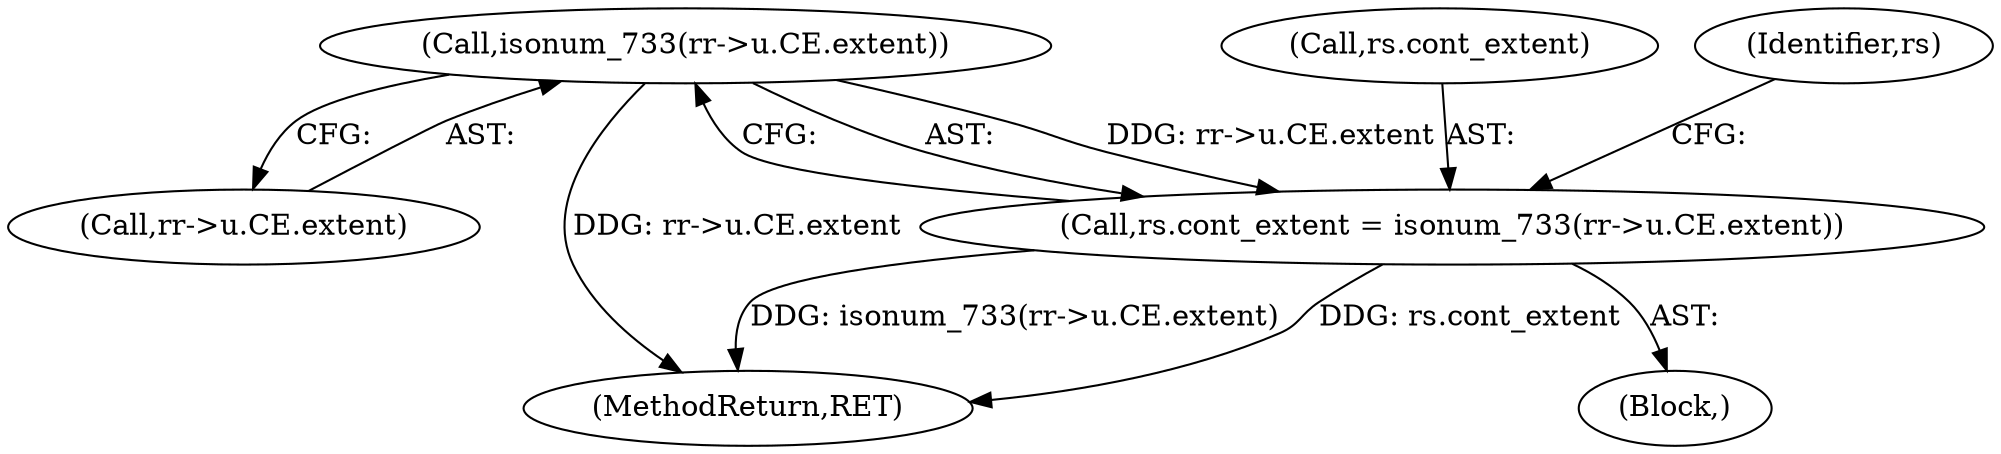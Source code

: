 digraph "0_linux_4e2024624e678f0ebb916e6192bd23c1f9fdf696@pointer" {
"1000267" [label="(Call,isonum_733(rr->u.CE.extent))"];
"1000263" [label="(Call,rs.cont_extent = isonum_733(rr->u.CE.extent))"];
"1000268" [label="(Call,rr->u.CE.extent)"];
"1000267" [label="(Call,isonum_733(rr->u.CE.extent))"];
"1000264" [label="(Call,rs.cont_extent)"];
"1000234" [label="(Block,)"];
"1000263" [label="(Call,rs.cont_extent = isonum_733(rr->u.CE.extent))"];
"1000277" [label="(Identifier,rs)"];
"1001009" [label="(MethodReturn,RET)"];
"1000267" -> "1000263"  [label="AST: "];
"1000267" -> "1000268"  [label="CFG: "];
"1000268" -> "1000267"  [label="AST: "];
"1000263" -> "1000267"  [label="CFG: "];
"1000267" -> "1001009"  [label="DDG: rr->u.CE.extent"];
"1000267" -> "1000263"  [label="DDG: rr->u.CE.extent"];
"1000263" -> "1000234"  [label="AST: "];
"1000264" -> "1000263"  [label="AST: "];
"1000277" -> "1000263"  [label="CFG: "];
"1000263" -> "1001009"  [label="DDG: isonum_733(rr->u.CE.extent)"];
"1000263" -> "1001009"  [label="DDG: rs.cont_extent"];
}
